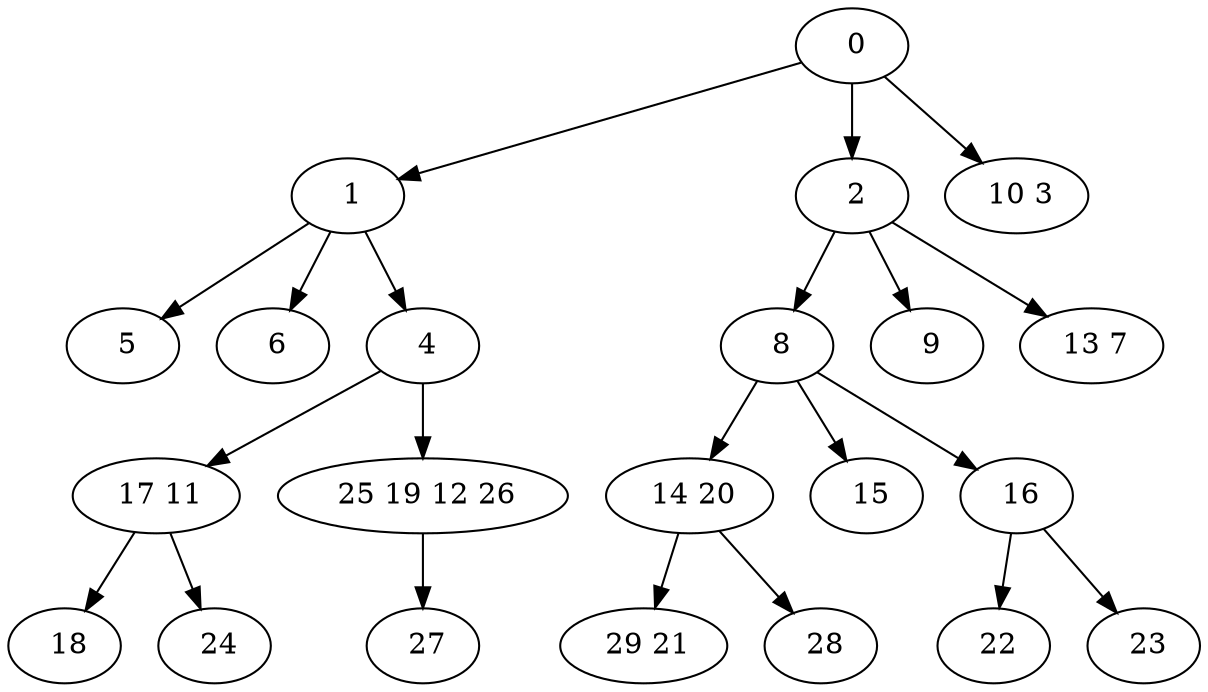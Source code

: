 digraph mytree {
" 0" -> " 1";
" 0" -> " 2";
" 0" -> " 10 3";
" 1" -> " 5";
" 1" -> " 6";
" 1" -> " 4";
" 2" -> " 8";
" 2" -> " 9";
" 2" -> " 13 7";
" 10 3";
" 5";
" 6";
" 17 11" -> " 18";
" 17 11" -> " 24";
" 8" -> " 14 20";
" 8" -> " 15";
" 8" -> " 16";
" 9";
" 13 7";
" 4" -> " 17 11";
" 4" -> " 25 19 12 26";
" 25 19 12 26" -> " 27";
" 14 20" -> " 29 21";
" 14 20" -> " 28";
" 15";
" 16" -> " 22";
" 16" -> " 23";
" 29 21";
" 22";
" 23";
" 27";
" 28";
" 18";
" 24";
}
